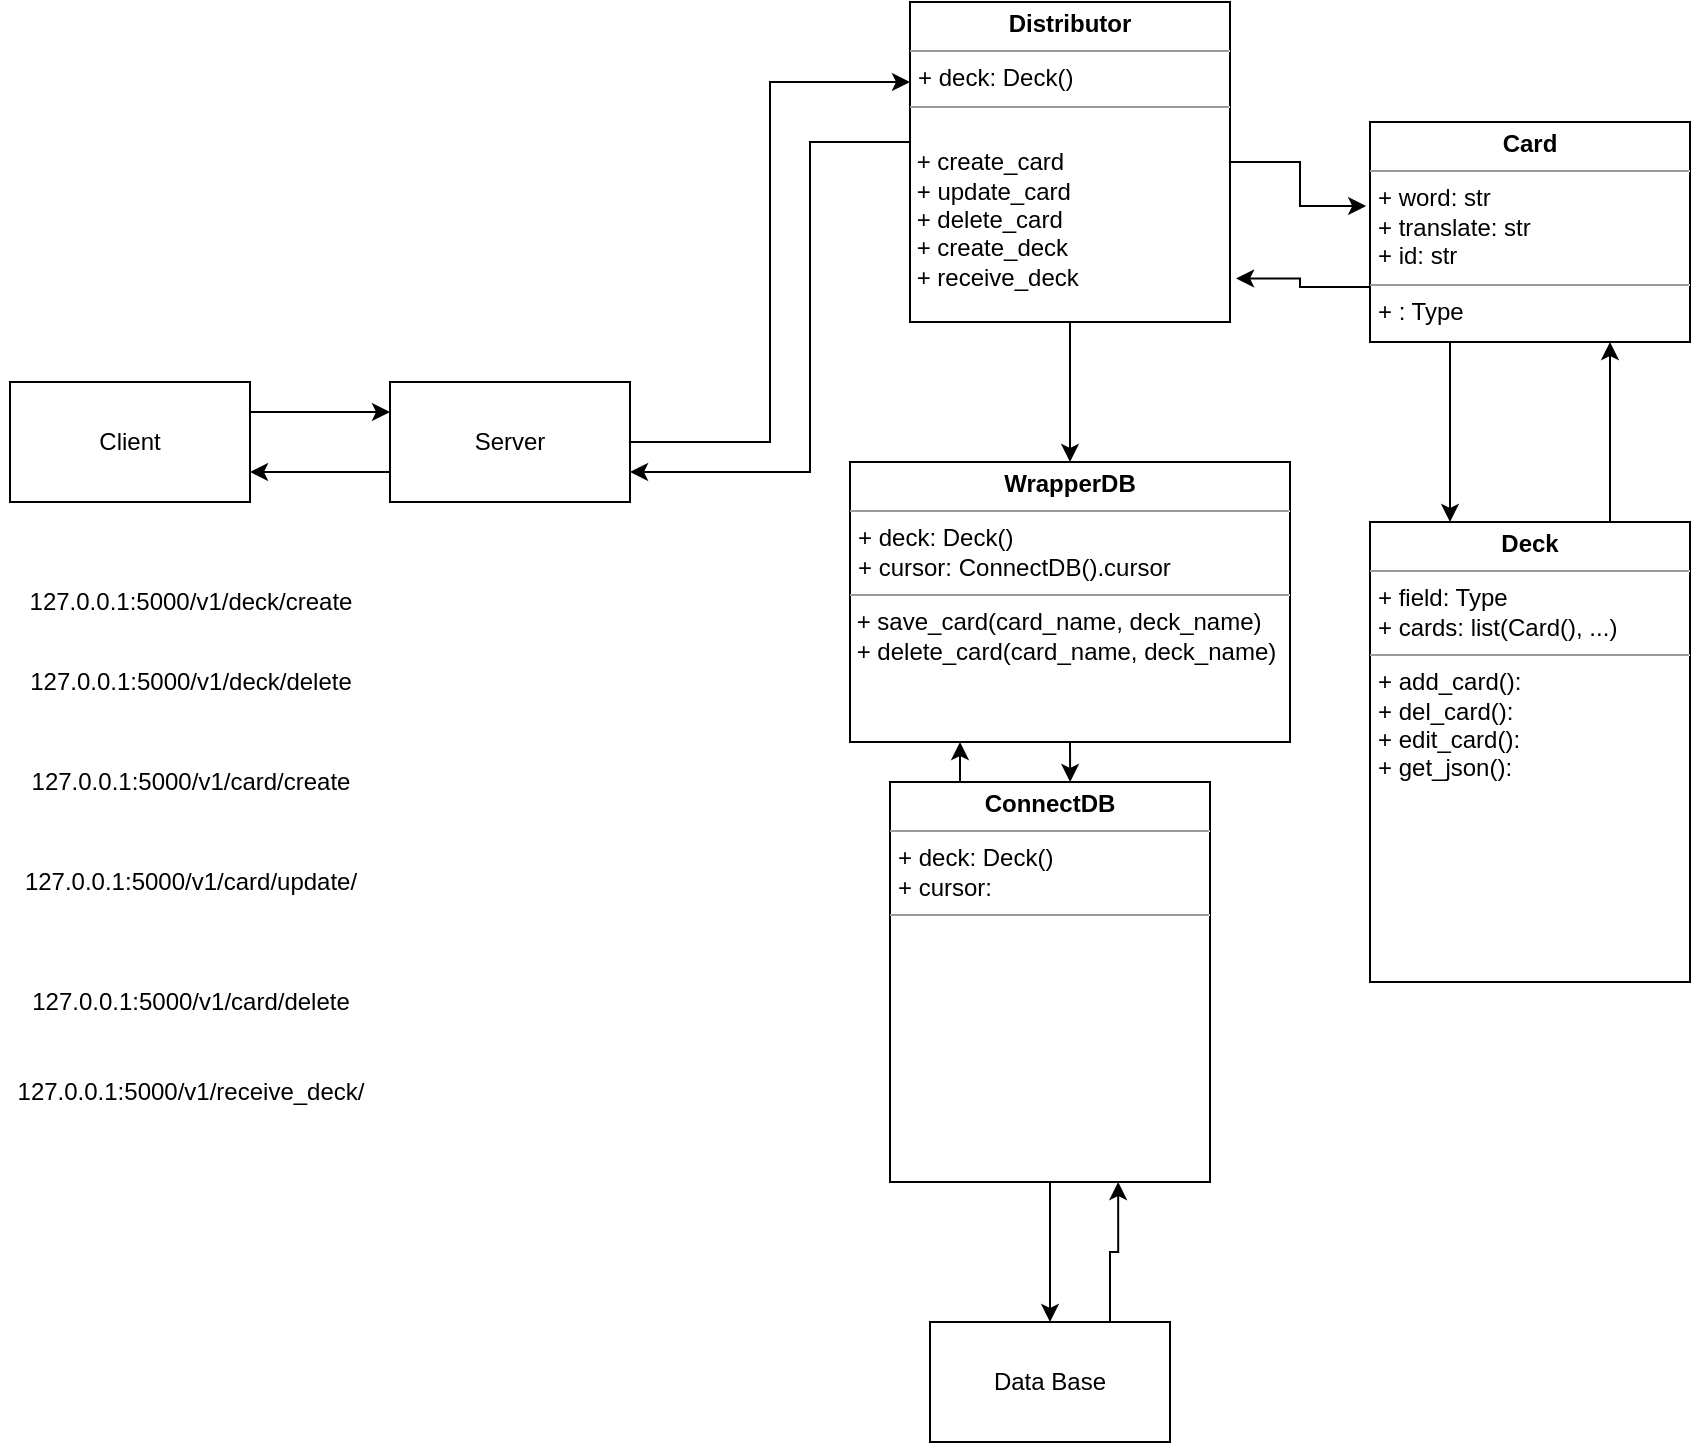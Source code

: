<mxfile version="13.0.3" type="device" pages="2"><diagram id="eucdo1neErXnphnK4hR0" name="Page-1"><mxGraphModel dx="1773" dy="619" grid="1" gridSize="10" guides="1" tooltips="1" connect="1" arrows="1" fold="1" page="1" pageScale="1" pageWidth="827" pageHeight="1169" math="0" shadow="0"><root><mxCell id="0"/><mxCell id="1" parent="0"/><mxCell id="wysW5aFnZcR9FsccUHIx-20" style="edgeStyle=orthogonalEdgeStyle;rounded=0;orthogonalLoop=1;jettySize=auto;html=1;exitX=0;exitY=0.75;exitDx=0;exitDy=0;entryX=1.019;entryY=0.864;entryDx=0;entryDy=0;entryPerimeter=0;" edge="1" parent="1" source="NTvZQlj3zjNL8in7DhiT-2" target="sybAFkDqW6h36PpO3waX-2"><mxGeometry relative="1" as="geometry"/></mxCell><mxCell id="wysW5aFnZcR9FsccUHIx-21" style="edgeStyle=orthogonalEdgeStyle;rounded=0;orthogonalLoop=1;jettySize=auto;html=1;exitX=0.25;exitY=1;exitDx=0;exitDy=0;entryX=0.25;entryY=0;entryDx=0;entryDy=0;" edge="1" parent="1" source="NTvZQlj3zjNL8in7DhiT-2" target="i8y_xNCt3jrmdnoxHZxu-2"><mxGeometry relative="1" as="geometry"/></mxCell><mxCell id="NTvZQlj3zjNL8in7DhiT-2" value="&lt;p style=&quot;margin: 0px ; margin-top: 4px ; text-align: center&quot;&gt;&lt;b&gt;Card&lt;/b&gt;&lt;/p&gt;&lt;hr size=&quot;1&quot;&gt;&lt;p style=&quot;margin: 0px ; margin-left: 4px&quot;&gt;+ word: str&lt;/p&gt;&lt;p style=&quot;margin: 0px ; margin-left: 4px&quot;&gt;+ translate: str&lt;/p&gt;&lt;p style=&quot;margin: 0px ; margin-left: 4px&quot;&gt;+ id: str&lt;/p&gt;&lt;hr size=&quot;1&quot;&gt;&lt;p style=&quot;margin: 0px ; margin-left: 4px&quot;&gt;+ : Type&lt;/p&gt;" style="verticalAlign=top;align=left;overflow=fill;fontSize=12;fontFamily=Helvetica;html=1;" parent="1" vertex="1"><mxGeometry x="630" y="90" width="160" height="110" as="geometry"/></mxCell><mxCell id="wysW5aFnZcR9FsccUHIx-22" style="edgeStyle=orthogonalEdgeStyle;rounded=0;orthogonalLoop=1;jettySize=auto;html=1;exitX=0.75;exitY=0;exitDx=0;exitDy=0;entryX=0.75;entryY=1;entryDx=0;entryDy=0;" edge="1" parent="1" source="i8y_xNCt3jrmdnoxHZxu-2" target="NTvZQlj3zjNL8in7DhiT-2"><mxGeometry relative="1" as="geometry"/></mxCell><mxCell id="i8y_xNCt3jrmdnoxHZxu-2" value="&lt;p style=&quot;margin: 0px ; margin-top: 4px ; text-align: center&quot;&gt;&lt;b&gt;Deck&lt;/b&gt;&lt;/p&gt;&lt;hr size=&quot;1&quot;&gt;&lt;p style=&quot;margin: 0px ; margin-left: 4px&quot;&gt;+ field: Type&lt;/p&gt;&lt;p style=&quot;margin: 0px ; margin-left: 4px&quot;&gt;+ cards: list(Card(), ...)&lt;/p&gt;&lt;hr size=&quot;1&quot;&gt;&lt;p style=&quot;margin: 0px ; margin-left: 4px&quot;&gt;+ add_card():&lt;/p&gt;&lt;p style=&quot;margin: 0px ; margin-left: 4px&quot;&gt;+ del_card():&lt;/p&gt;&lt;p style=&quot;margin: 0px ; margin-left: 4px&quot;&gt;+ edit_card():&lt;/p&gt;&lt;p style=&quot;margin: 0px ; margin-left: 4px&quot;&gt;+ get_json():&lt;/p&gt;" style="verticalAlign=top;align=left;overflow=fill;fontSize=12;fontFamily=Helvetica;html=1;" parent="1" vertex="1"><mxGeometry x="630" y="290" width="160" height="230" as="geometry"/></mxCell><mxCell id="wysW5aFnZcR9FsccUHIx-16" style="edgeStyle=orthogonalEdgeStyle;rounded=0;orthogonalLoop=1;jettySize=auto;html=1;exitX=0.5;exitY=1;exitDx=0;exitDy=0;" edge="1" parent="1" source="sybAFkDqW6h36PpO3waX-2" target="wysW5aFnZcR9FsccUHIx-1"><mxGeometry relative="1" as="geometry"/></mxCell><mxCell id="wysW5aFnZcR9FsccUHIx-18" style="edgeStyle=orthogonalEdgeStyle;rounded=0;orthogonalLoop=1;jettySize=auto;html=1;exitX=0;exitY=0.5;exitDx=0;exitDy=0;entryX=1;entryY=0.75;entryDx=0;entryDy=0;" edge="1" parent="1" source="sybAFkDqW6h36PpO3waX-2" target="wysW5aFnZcR9FsccUHIx-6"><mxGeometry relative="1" as="geometry"><Array as="points"><mxPoint x="350" y="100"/><mxPoint x="350" y="265"/></Array></mxGeometry></mxCell><mxCell id="wysW5aFnZcR9FsccUHIx-19" style="edgeStyle=orthogonalEdgeStyle;rounded=0;orthogonalLoop=1;jettySize=auto;html=1;exitX=1;exitY=0.5;exitDx=0;exitDy=0;entryX=-0.012;entryY=0.382;entryDx=0;entryDy=0;entryPerimeter=0;" edge="1" parent="1" source="sybAFkDqW6h36PpO3waX-2" target="NTvZQlj3zjNL8in7DhiT-2"><mxGeometry relative="1" as="geometry"/></mxCell><mxCell id="sybAFkDqW6h36PpO3waX-2" value="&lt;p style=&quot;margin: 4px 0px 0px ; text-align: center&quot;&gt;&lt;b&gt;Distributor&lt;/b&gt;&lt;/p&gt;&lt;hr size=&quot;1&quot;&gt;&lt;p style=&quot;margin: 0px 0px 0px 4px&quot;&gt;+ deck: Deck()&lt;/p&gt;&lt;hr size=&quot;1&quot;&gt;&lt;p style=&quot;margin: 0px 0px 0px 4px&quot;&gt;&lt;br&gt;&lt;/p&gt;&lt;span style=&quot;text-align: center&quot;&gt;&amp;nbsp;+ create_card&lt;br&gt;&amp;nbsp;+&amp;nbsp;&lt;/span&gt;&lt;span style=&quot;text-align: center&quot;&gt;update_card&lt;br&gt;&lt;/span&gt;&lt;span style=&quot;text-align: center&quot;&gt;&amp;nbsp;+ delete_card&lt;br&gt;&amp;nbsp;+ create_deck&lt;br&gt;&amp;nbsp;+ receive_deck&lt;br&gt;&lt;br&gt;&lt;/span&gt;" style="verticalAlign=top;align=left;overflow=fill;fontSize=12;fontFamily=Helvetica;html=1;" parent="1" vertex="1"><mxGeometry x="400" y="30" width="160" height="160" as="geometry"/></mxCell><mxCell id="wysW5aFnZcR9FsccUHIx-9" style="edgeStyle=orthogonalEdgeStyle;rounded=0;orthogonalLoop=1;jettySize=auto;html=1;exitX=0.5;exitY=1;exitDx=0;exitDy=0;entryX=0.5;entryY=0;entryDx=0;entryDy=0;" edge="1" parent="1" source="wC7Jd6kwsFq3zcoZZFFZ-1" target="wysW5aFnZcR9FsccUHIx-8"><mxGeometry relative="1" as="geometry"/></mxCell><mxCell id="wysW5aFnZcR9FsccUHIx-14" style="edgeStyle=orthogonalEdgeStyle;rounded=0;orthogonalLoop=1;jettySize=auto;html=1;exitX=0.25;exitY=0;exitDx=0;exitDy=0;entryX=0.25;entryY=1;entryDx=0;entryDy=0;" edge="1" parent="1" source="wC7Jd6kwsFq3zcoZZFFZ-1" target="wysW5aFnZcR9FsccUHIx-1"><mxGeometry relative="1" as="geometry"/></mxCell><mxCell id="wC7Jd6kwsFq3zcoZZFFZ-1" value="&lt;p style=&quot;margin: 0px ; margin-top: 4px ; text-align: center&quot;&gt;&lt;b&gt;ConnectDB&lt;/b&gt;&lt;/p&gt;&lt;hr size=&quot;1&quot;&gt;&lt;p style=&quot;margin: 0px ; margin-left: 4px&quot;&gt;+ deck: Deck()&lt;/p&gt;&lt;p style=&quot;margin: 0px ; margin-left: 4px&quot;&gt;+ cursor:&amp;nbsp;&lt;/p&gt;&lt;hr size=&quot;1&quot;&gt;&lt;p style=&quot;margin: 0px ; margin-left: 4px&quot;&gt;&lt;br&gt;&lt;/p&gt;" style="verticalAlign=top;align=left;overflow=fill;fontSize=12;fontFamily=Helvetica;html=1;" vertex="1" parent="1"><mxGeometry x="390" y="420" width="160" height="200" as="geometry"/></mxCell><mxCell id="wysW5aFnZcR9FsccUHIx-15" style="edgeStyle=orthogonalEdgeStyle;rounded=0;orthogonalLoop=1;jettySize=auto;html=1;exitX=0.5;exitY=1;exitDx=0;exitDy=0;entryX=0.563;entryY=0;entryDx=0;entryDy=0;entryPerimeter=0;" edge="1" parent="1" source="wysW5aFnZcR9FsccUHIx-1" target="wC7Jd6kwsFq3zcoZZFFZ-1"><mxGeometry relative="1" as="geometry"/></mxCell><mxCell id="wysW5aFnZcR9FsccUHIx-1" value="&lt;p style=&quot;margin: 4px 0px 0px ; text-align: center&quot;&gt;&lt;b&gt;WrapperDB&lt;/b&gt;&lt;/p&gt;&lt;hr size=&quot;1&quot;&gt;&lt;p style=&quot;margin: 0px 0px 0px 4px&quot;&gt;+ deck: Deck()&lt;/p&gt;&lt;p style=&quot;margin: 0px 0px 0px 4px&quot;&gt;+ cursor: ConnectDB().cursor&lt;/p&gt;&lt;hr size=&quot;1&quot;&gt;&lt;p style=&quot;margin: 0px 0px 0px 4px&quot;&gt;&lt;/p&gt;&lt;span style=&quot;text-align: center&quot;&gt;&amp;nbsp;+ save_card(card_name, deck_name)&lt;br&gt;&amp;nbsp;+ delete_card(card_name, deck_name)&lt;br&gt;&lt;br&gt;&lt;br&gt;&lt;/span&gt;" style="verticalAlign=top;align=left;overflow=fill;fontSize=12;fontFamily=Helvetica;html=1;" vertex="1" parent="1"><mxGeometry x="370" y="260" width="220" height="140" as="geometry"/></mxCell><mxCell id="wysW5aFnZcR9FsccUHIx-17" style="edgeStyle=orthogonalEdgeStyle;rounded=0;orthogonalLoop=1;jettySize=auto;html=1;exitX=1;exitY=0.5;exitDx=0;exitDy=0;entryX=0;entryY=0.25;entryDx=0;entryDy=0;" edge="1" parent="1" source="wysW5aFnZcR9FsccUHIx-6" target="sybAFkDqW6h36PpO3waX-2"><mxGeometry relative="1" as="geometry"/></mxCell><mxCell id="wysW5aFnZcR9FsccUHIx-25" style="edgeStyle=orthogonalEdgeStyle;rounded=0;orthogonalLoop=1;jettySize=auto;html=1;exitX=0;exitY=0.75;exitDx=0;exitDy=0;entryX=1;entryY=0.75;entryDx=0;entryDy=0;" edge="1" parent="1" source="wysW5aFnZcR9FsccUHIx-6" target="wysW5aFnZcR9FsccUHIx-23"><mxGeometry relative="1" as="geometry"/></mxCell><mxCell id="wysW5aFnZcR9FsccUHIx-6" value="Server" style="rounded=0;whiteSpace=wrap;html=1;" vertex="1" parent="1"><mxGeometry x="140" y="220" width="120" height="60" as="geometry"/></mxCell><mxCell id="wysW5aFnZcR9FsccUHIx-13" style="edgeStyle=orthogonalEdgeStyle;rounded=0;orthogonalLoop=1;jettySize=auto;html=1;exitX=0.75;exitY=0;exitDx=0;exitDy=0;entryX=0.713;entryY=1;entryDx=0;entryDy=0;entryPerimeter=0;" edge="1" parent="1" source="wysW5aFnZcR9FsccUHIx-8" target="wC7Jd6kwsFq3zcoZZFFZ-1"><mxGeometry relative="1" as="geometry"><mxPoint x="510" y="640" as="targetPoint"/></mxGeometry></mxCell><mxCell id="wysW5aFnZcR9FsccUHIx-8" value="Data Base" style="rounded=0;whiteSpace=wrap;html=1;" vertex="1" parent="1"><mxGeometry x="410" y="690" width="120" height="60" as="geometry"/></mxCell><mxCell id="wysW5aFnZcR9FsccUHIx-24" style="edgeStyle=orthogonalEdgeStyle;rounded=0;orthogonalLoop=1;jettySize=auto;html=1;exitX=1;exitY=0.25;exitDx=0;exitDy=0;entryX=0;entryY=0.25;entryDx=0;entryDy=0;" edge="1" parent="1" source="wysW5aFnZcR9FsccUHIx-23" target="wysW5aFnZcR9FsccUHIx-6"><mxGeometry relative="1" as="geometry"/></mxCell><mxCell id="wysW5aFnZcR9FsccUHIx-23" value="Client" style="rounded=0;whiteSpace=wrap;html=1;" vertex="1" parent="1"><mxGeometry x="-50" y="220" width="120" height="60" as="geometry"/></mxCell><mxCell id="XnjrlrT4u8piPQhCCXiu-2" value="127.0.0.1:5000/v1/deck/create" style="text;html=1;align=center;verticalAlign=middle;resizable=0;points=[];autosize=1;" vertex="1" parent="1"><mxGeometry x="-50" y="320" width="180" height="20" as="geometry"/></mxCell><mxCell id="aZZVpY4cJgxuz8zRKZb4-1" value="127.0.0.1:5000/v1/deck/delete" style="text;html=1;align=center;verticalAlign=middle;resizable=0;points=[];autosize=1;" vertex="1" parent="1"><mxGeometry x="-50" y="360" width="180" height="20" as="geometry"/></mxCell><mxCell id="_jdlsYeLBGhyyqIdNpy4-1" value="127.0.0.1:5000/v1/card/create" style="text;html=1;align=center;verticalAlign=middle;resizable=0;points=[];autosize=1;" vertex="1" parent="1"><mxGeometry x="-45" y="410" width="170" height="20" as="geometry"/></mxCell><mxCell id="_jdlsYeLBGhyyqIdNpy4-2" value="127.0.0.1:5000/v1/card/update/" style="text;html=1;align=center;verticalAlign=middle;resizable=0;points=[];autosize=1;" vertex="1" parent="1"><mxGeometry x="-50" y="460" width="180" height="20" as="geometry"/></mxCell><mxCell id="_jdlsYeLBGhyyqIdNpy4-3" value="127.0.0.1:5000/v1/card/delete" style="text;html=1;align=center;verticalAlign=middle;resizable=0;points=[];autosize=1;" vertex="1" parent="1"><mxGeometry x="-45" y="520" width="170" height="20" as="geometry"/></mxCell><mxCell id="jXqQr5kmhb5iDpeg4pld-1" value="127.0.0.1:5000/v1/receive_deck/" style="text;html=1;align=center;verticalAlign=middle;resizable=0;points=[];autosize=1;" vertex="1" parent="1"><mxGeometry x="-55" y="565" width="190" height="20" as="geometry"/></mxCell></root></mxGraphModel></diagram><diagram id="kuIz1HHznERP4AXnAwUQ" name="Page-2"><mxGraphModel dx="946" dy="619" grid="1" gridSize="10" guides="1" tooltips="1" connect="1" arrows="1" fold="1" page="1" pageScale="1" pageWidth="827" pageHeight="1169" math="0" shadow="0"><root><mxCell id="Dz6s-0cJWULefB3pAvsR-0"/><mxCell id="Dz6s-0cJWULefB3pAvsR-1" parent="Dz6s-0cJWULefB3pAvsR-0"/><mxCell id="Dz6s-0cJWULefB3pAvsR-2" value="" style="rounded=0;whiteSpace=wrap;html=1;" parent="Dz6s-0cJWULefB3pAvsR-1" vertex="1"><mxGeometry x="260" y="170" width="210" height="240" as="geometry"/></mxCell><mxCell id="q3lfp0yzJT2RA8fbRQdQ-3" value="&lt;ol&gt;&lt;li style=&quot;text-align: left&quot;&gt;&amp;nbsp;Создаём колоду&lt;/li&gt;&lt;li style=&quot;text-align: left&quot;&gt;Добавляем карты&lt;/li&gt;&lt;li style=&quot;text-align: left&quot;&gt;&lt;br&gt;&lt;/li&gt;&lt;li style=&quot;text-align: left&quot;&gt;&lt;br&gt;&lt;/li&gt;&lt;/ol&gt;" style="text;html=1;align=center;verticalAlign=middle;resizable=0;points=[];autosize=1;" parent="Dz6s-0cJWULefB3pAvsR-1" vertex="1"><mxGeometry x="505" y="176" width="160" height="90" as="geometry"/></mxCell><mxCell id="q3lfp0yzJT2RA8fbRQdQ-4" value="Создание:" style="text;html=1;align=center;verticalAlign=middle;resizable=0;points=[];autosize=1;" parent="Dz6s-0cJWULefB3pAvsR-1" vertex="1"><mxGeometry x="568" y="160" width="70" height="20" as="geometry"/></mxCell><mxCell id="q3lfp0yzJT2RA8fbRQdQ-5" value="Обучение:" style="text;html=1;align=center;verticalAlign=middle;resizable=0;points=[];autosize=1;" parent="Dz6s-0cJWULefB3pAvsR-1" vertex="1"><mxGeometry x="780" y="156" width="70" height="20" as="geometry"/></mxCell><mxCell id="q3lfp0yzJT2RA8fbRQdQ-6" value="&lt;ol&gt;&lt;li style=&quot;text-align: left&quot;&gt;Выбираем колоду&lt;/li&gt;&lt;li style=&quot;text-align: left&quot;&gt;Начинаем обучение&lt;/li&gt;&lt;li style=&quot;text-align: left&quot;&gt;Помечаем выученные карты&lt;/li&gt;&lt;/ol&gt;" style="text;html=1;align=center;verticalAlign=middle;resizable=0;points=[];autosize=1;" parent="Dz6s-0cJWULefB3pAvsR-1" vertex="1"><mxGeometry x="690" y="179" width="220" height="70" as="geometry"/></mxCell><mxCell id="mnxoC6d0SB4Nsjb3JOGz-7" style="edgeStyle=orthogonalEdgeStyle;rounded=0;orthogonalLoop=1;jettySize=auto;html=1;exitX=0;exitY=0;exitDx=0;exitDy=150;exitPerimeter=0;entryX=0.25;entryY=1;entryDx=0;entryDy=0;" parent="Dz6s-0cJWULefB3pAvsR-1" source="B_Y9WW8ybCvfJZKya5lz-0" target="mnxoC6d0SB4Nsjb3JOGz-4" edge="1"><mxGeometry relative="1" as="geometry"/></mxCell><mxCell id="B_Y9WW8ybCvfJZKya5lz-0" value="Server" style="verticalAlign=top;align=left;spacingTop=8;spacingLeft=2;spacingRight=12;shape=cube;size=10;direction=south;fontStyle=4;html=1;" parent="Dz6s-0cJWULefB3pAvsR-1" vertex="1"><mxGeometry x="580" y="610" width="310" height="270" as="geometry"/></mxCell><mxCell id="B_Y9WW8ybCvfJZKya5lz-2" style="edgeStyle=orthogonalEdgeStyle;rounded=0;orthogonalLoop=1;jettySize=auto;html=1;exitX=1;exitY=0.5;exitDx=0;exitDy=0;entryX=0;entryY=0;entryDx=140;entryDy=310;entryPerimeter=0;" parent="Dz6s-0cJWULefB3pAvsR-1" source="B_Y9WW8ybCvfJZKya5lz-1" target="B_Y9WW8ybCvfJZKya5lz-0" edge="1"><mxGeometry relative="1" as="geometry"/></mxCell><mxCell id="B_Y9WW8ybCvfJZKya5lz-1" value="Client" style="html=1;" parent="Dz6s-0cJWULefB3pAvsR-1" vertex="1"><mxGeometry x="238" y="700" width="110" height="100" as="geometry"/></mxCell><mxCell id="B_Y9WW8ybCvfJZKya5lz-3" value="колода" style="text;html=1;align=center;verticalAlign=middle;resizable=0;points=[];autosize=1;" parent="Dz6s-0cJWULefB3pAvsR-1" vertex="1"><mxGeometry x="422" y="716" width="60" height="20" as="geometry"/></mxCell><mxCell id="AekpED5HqiD7-3mBzQVM-0" value="127.0.0.1:5000/v1/receive_deck/" style="text;html=1;align=center;verticalAlign=middle;resizable=0;points=[];autosize=1;" parent="Dz6s-0cJWULefB3pAvsR-1" vertex="1"><mxGeometry x="385" y="676" width="190" height="20" as="geometry"/></mxCell><mxCell id="AekpED5HqiD7-3mBzQVM-1" value="json():{&quot;name_deck&quot;: &quot;animals&quot;, &lt;br&gt;&amp;nbsp; &amp;nbsp; &amp;nbsp; &amp;nbsp; &amp;nbsp; &amp;nbsp; &quot;user_name&quot;: &quot;bob&quot;, &lt;br&gt;&amp;nbsp; &amp;nbsp; &amp;nbsp; &amp;nbsp; &amp;nbsp; &amp;nbsp; &amp;nbsp;&quot;password&quot;: &quot;qwe123&quot;}" style="text;html=1;align=left;verticalAlign=middle;resizable=0;points=[];autosize=1;" parent="Dz6s-0cJWULefB3pAvsR-1" vertex="1"><mxGeometry x="385" y="600" width="180" height="50" as="geometry"/></mxCell><mxCell id="AekpED5HqiD7-3mBzQVM-3" value="Обучение" style="text;html=1;align=center;verticalAlign=middle;resizable=0;points=[];autosize=1;" parent="Dz6s-0cJWULefB3pAvsR-1" vertex="1"><mxGeometry x="278" y="560" width="70" height="20" as="geometry"/></mxCell><mxCell id="mnxoC6d0SB4Nsjb3JOGz-5" style="edgeStyle=orthogonalEdgeStyle;rounded=0;orthogonalLoop=1;jettySize=auto;html=1;exitX=0.75;exitY=1;exitDx=0;exitDy=0;" parent="Dz6s-0cJWULefB3pAvsR-1" source="mnxoC6d0SB4Nsjb3JOGz-0" target="mnxoC6d0SB4Nsjb3JOGz-4" edge="1"><mxGeometry relative="1" as="geometry"/></mxCell><mxCell id="mnxoC6d0SB4Nsjb3JOGz-0" value="Data Base" style="html=1;" parent="Dz6s-0cJWULefB3pAvsR-1" vertex="1"><mxGeometry x="700" y="400" width="110" height="50" as="geometry"/></mxCell><mxCell id="mnxoC6d0SB4Nsjb3JOGz-3" value="" style="endArrow=classic;html=1;entryX=1;entryY=0.75;entryDx=0;entryDy=0;" parent="Dz6s-0cJWULefB3pAvsR-1" target="B_Y9WW8ybCvfJZKya5lz-1" edge="1"><mxGeometry width="50" height="50" relative="1" as="geometry"><mxPoint x="579" y="775" as="sourcePoint"/><mxPoint x="720" y="570" as="targetPoint"/></mxGeometry></mxCell><mxCell id="mnxoC6d0SB4Nsjb3JOGz-6" style="edgeStyle=orthogonalEdgeStyle;rounded=0;orthogonalLoop=1;jettySize=auto;html=1;exitX=0.5;exitY=1;exitDx=0;exitDy=0;entryX=0;entryY=0.387;entryDx=0;entryDy=0;entryPerimeter=0;" parent="Dz6s-0cJWULefB3pAvsR-1" source="mnxoC6d0SB4Nsjb3JOGz-4" target="B_Y9WW8ybCvfJZKya5lz-0" edge="1"><mxGeometry relative="1" as="geometry"/></mxCell><mxCell id="mnxoC6d0SB4Nsjb3JOGz-8" style="edgeStyle=orthogonalEdgeStyle;rounded=0;orthogonalLoop=1;jettySize=auto;html=1;exitX=0.25;exitY=0;exitDx=0;exitDy=0;entryX=0.445;entryY=1.06;entryDx=0;entryDy=0;entryPerimeter=0;" parent="Dz6s-0cJWULefB3pAvsR-1" source="mnxoC6d0SB4Nsjb3JOGz-4" target="mnxoC6d0SB4Nsjb3JOGz-0" edge="1"><mxGeometry relative="1" as="geometry"/></mxCell><mxCell id="mnxoC6d0SB4Nsjb3JOGz-4" value="WrapperDB" style="rounded=0;whiteSpace=wrap;html=1;" parent="Dz6s-0cJWULefB3pAvsR-1" vertex="1"><mxGeometry x="710" y="520" width="120" height="40" as="geometry"/></mxCell><mxCell id="mnxoC6d0SB4Nsjb3JOGz-9" value="Deck()" style="text;html=1;align=center;verticalAlign=middle;resizable=0;points=[];autosize=1;" parent="Dz6s-0cJWULefB3pAvsR-1" vertex="1"><mxGeometry x="789" y="480" width="50" height="20" as="geometry"/></mxCell><mxCell id="CBBvmj8L8bABMIMSjLVS-0" value="json():&amp;nbsp; &amp;nbsp; &amp;nbsp;{&quot;cards&quot;: [{&quot;word&quot;: &quot;translate&quot;}, .... ]&lt;br&gt;&amp;nbsp; &amp;nbsp; &amp;nbsp; &amp;nbsp; &amp;nbsp; &amp;nbsp; &amp;nbsp; &amp;nbsp; &quot;name_deck&quot;: &quot;animals&quot;}" style="text;html=1;align=left;verticalAlign=middle;resizable=0;points=[];autosize=1;" parent="Dz6s-0cJWULefB3pAvsR-1" vertex="1"><mxGeometry x="320" y="825" width="250" height="30" as="geometry"/></mxCell><mxCell id="CBBvmj8L8bABMIMSjLVS-1" style="edgeStyle=orthogonalEdgeStyle;rounded=0;orthogonalLoop=1;jettySize=auto;html=1;exitX=0;exitY=0;exitDx=0;exitDy=150;exitPerimeter=0;entryX=0.25;entryY=1;entryDx=0;entryDy=0;" parent="Dz6s-0cJWULefB3pAvsR-1" source="CBBvmj8L8bABMIMSjLVS-2" target="CBBvmj8L8bABMIMSjLVS-14" edge="1"><mxGeometry relative="1" as="geometry"/></mxCell><mxCell id="CBBvmj8L8bABMIMSjLVS-2" value="Server" style="verticalAlign=top;align=left;spacingTop=8;spacingLeft=2;spacingRight=12;shape=cube;size=10;direction=south;fontStyle=4;html=1;" parent="Dz6s-0cJWULefB3pAvsR-1" vertex="1"><mxGeometry x="1362" y="620" width="310" height="270" as="geometry"/></mxCell><mxCell id="CBBvmj8L8bABMIMSjLVS-3" style="edgeStyle=orthogonalEdgeStyle;rounded=0;orthogonalLoop=1;jettySize=auto;html=1;exitX=1;exitY=0.5;exitDx=0;exitDy=0;entryX=0;entryY=0;entryDx=140;entryDy=310;entryPerimeter=0;" parent="Dz6s-0cJWULefB3pAvsR-1" source="CBBvmj8L8bABMIMSjLVS-4" target="CBBvmj8L8bABMIMSjLVS-2" edge="1"><mxGeometry relative="1" as="geometry"/></mxCell><mxCell id="CBBvmj8L8bABMIMSjLVS-4" value="Client" style="html=1;" parent="Dz6s-0cJWULefB3pAvsR-1" vertex="1"><mxGeometry x="1020" y="710" width="110" height="100" as="geometry"/></mxCell><mxCell id="CBBvmj8L8bABMIMSjLVS-5" value="колода" style="text;html=1;align=center;verticalAlign=middle;resizable=0;points=[];autosize=1;" parent="Dz6s-0cJWULefB3pAvsR-1" vertex="1"><mxGeometry x="1204" y="726" width="60" height="20" as="geometry"/></mxCell><mxCell id="CBBvmj8L8bABMIMSjLVS-6" value="127.0.0.1:5000/v1/deck/create" style="text;html=1;align=center;verticalAlign=middle;resizable=0;points=[];autosize=1;" parent="Dz6s-0cJWULefB3pAvsR-1" vertex="1"><mxGeometry x="1144" y="890" width="180" height="20" as="geometry"/></mxCell><mxCell id="CBBvmj8L8bABMIMSjLVS-7" value="json():{&quot;name_deck&quot;: &quot;animals&quot;, &lt;br&gt;&amp;nbsp; &amp;nbsp; &amp;nbsp; &amp;nbsp; &amp;nbsp; &amp;nbsp; &quot;user_name&quot;: &quot;bob&quot;, &lt;br&gt;&amp;nbsp; &amp;nbsp; &amp;nbsp; &amp;nbsp; &amp;nbsp; &amp;nbsp; &amp;nbsp;&quot;password&quot;: &quot;qwe123&quot;}" style="text;html=1;align=left;verticalAlign=middle;resizable=0;points=[];autosize=1;" parent="Dz6s-0cJWULefB3pAvsR-1" vertex="1"><mxGeometry x="1167" y="610" width="180" height="50" as="geometry"/></mxCell><mxCell id="CBBvmj8L8bABMIMSjLVS-8" value="Cоздание" style="text;html=1;align=center;verticalAlign=middle;resizable=0;points=[];autosize=1;" parent="Dz6s-0cJWULefB3pAvsR-1" vertex="1"><mxGeometry x="1060" y="570" width="70" height="20" as="geometry"/></mxCell><mxCell id="CBBvmj8L8bABMIMSjLVS-9" style="edgeStyle=orthogonalEdgeStyle;rounded=0;orthogonalLoop=1;jettySize=auto;html=1;exitX=0.75;exitY=1;exitDx=0;exitDy=0;" parent="Dz6s-0cJWULefB3pAvsR-1" source="CBBvmj8L8bABMIMSjLVS-10" target="CBBvmj8L8bABMIMSjLVS-14" edge="1"><mxGeometry relative="1" as="geometry"/></mxCell><mxCell id="CBBvmj8L8bABMIMSjLVS-10" value="Data Base" style="html=1;" parent="Dz6s-0cJWULefB3pAvsR-1" vertex="1"><mxGeometry x="1482" y="410" width="110" height="50" as="geometry"/></mxCell><mxCell id="CBBvmj8L8bABMIMSjLVS-11" value="" style="endArrow=classic;html=1;entryX=1;entryY=0.75;entryDx=0;entryDy=0;" parent="Dz6s-0cJWULefB3pAvsR-1" target="CBBvmj8L8bABMIMSjLVS-4" edge="1"><mxGeometry width="50" height="50" relative="1" as="geometry"><mxPoint x="1361" y="785" as="sourcePoint"/><mxPoint x="1502" y="580" as="targetPoint"/></mxGeometry></mxCell><mxCell id="CBBvmj8L8bABMIMSjLVS-12" style="edgeStyle=orthogonalEdgeStyle;rounded=0;orthogonalLoop=1;jettySize=auto;html=1;exitX=0.5;exitY=1;exitDx=0;exitDy=0;entryX=0;entryY=0.387;entryDx=0;entryDy=0;entryPerimeter=0;" parent="Dz6s-0cJWULefB3pAvsR-1" source="CBBvmj8L8bABMIMSjLVS-14" target="CBBvmj8L8bABMIMSjLVS-2" edge="1"><mxGeometry relative="1" as="geometry"/></mxCell><mxCell id="CBBvmj8L8bABMIMSjLVS-13" style="edgeStyle=orthogonalEdgeStyle;rounded=0;orthogonalLoop=1;jettySize=auto;html=1;exitX=0.25;exitY=0;exitDx=0;exitDy=0;entryX=0.445;entryY=1.06;entryDx=0;entryDy=0;entryPerimeter=0;" parent="Dz6s-0cJWULefB3pAvsR-1" source="CBBvmj8L8bABMIMSjLVS-14" target="CBBvmj8L8bABMIMSjLVS-10" edge="1"><mxGeometry relative="1" as="geometry"/></mxCell><mxCell id="CBBvmj8L8bABMIMSjLVS-14" value="WrapperDB" style="rounded=0;whiteSpace=wrap;html=1;" parent="Dz6s-0cJWULefB3pAvsR-1" vertex="1"><mxGeometry x="1492" y="530" width="120" height="40" as="geometry"/></mxCell><mxCell id="CBBvmj8L8bABMIMSjLVS-15" value="Deck()" style="text;html=1;align=center;verticalAlign=middle;resizable=0;points=[];autosize=1;" parent="Dz6s-0cJWULefB3pAvsR-1" vertex="1"><mxGeometry x="1571" y="490" width="50" height="20" as="geometry"/></mxCell><mxCell id="CBBvmj8L8bABMIMSjLVS-16" value="json():&amp;nbsp; &amp;nbsp; &amp;nbsp;{&quot;word&quot;: &quot;translate&quot;}&lt;br&gt;&amp;nbsp; &amp;nbsp; &amp;nbsp; &amp;nbsp; &amp;nbsp; &amp;nbsp; &amp;nbsp; &amp;nbsp; &quot;name_deck&quot;: &quot;animals&quot;}" style="text;html=1;align=left;verticalAlign=middle;resizable=0;points=[];autosize=1;" parent="Dz6s-0cJWULefB3pAvsR-1" vertex="1"><mxGeometry x="1035" y="1040" width="200" height="30" as="geometry"/></mxCell><mxCell id="CBBvmj8L8bABMIMSjLVS-33" value="127.0.0.1:5000/v1/card/create" style="text;html=1;align=center;verticalAlign=middle;resizable=0;points=[];autosize=1;" parent="Dz6s-0cJWULefB3pAvsR-1" vertex="1"><mxGeometry x="1075" y="1010" width="170" height="20" as="geometry"/></mxCell><mxCell id="CBBvmj8L8bABMIMSjLVS-35" value="127.0.0.1:5000/v1/card/update/" style="text;html=1;align=center;verticalAlign=middle;resizable=0;points=[];autosize=1;" parent="Dz6s-0cJWULefB3pAvsR-1" vertex="1"><mxGeometry x="1302" y="1010" width="180" height="20" as="geometry"/></mxCell><mxCell id="CBBvmj8L8bABMIMSjLVS-36" value="json():&amp;nbsp; &amp;nbsp; &amp;nbsp;{&quot;title&quot;:'cat'}&lt;br&gt;&amp;nbsp; &amp;nbsp; &amp;nbsp; &amp;nbsp; &amp;nbsp; &amp;nbsp; &amp;nbsp; &amp;nbsp; &quot;name_deck&quot;: &quot;animals&quot;&lt;br&gt;&amp;nbsp; &amp;nbsp; &amp;nbsp; &amp;nbsp; &amp;nbsp; &amp;nbsp; &amp;nbsp; &amp;nbsp; &amp;nbsp;&quot;name_ru&quot;&lt;br&gt;&amp;nbsp; &amp;nbsp; &amp;nbsp; &amp;nbsp; &amp;nbsp; &amp;nbsp; &amp;nbsp; &amp;nbsp; &amp;nbsp; &quot;name_en&quot;}" style="text;html=1;align=left;verticalAlign=middle;resizable=0;points=[];autosize=1;" parent="Dz6s-0cJWULefB3pAvsR-1" vertex="1"><mxGeometry x="1292" y="1035" width="200" height="60" as="geometry"/></mxCell><mxCell id="CBBvmj8L8bABMIMSjLVS-37" value="127.0.0.1:5000/v1/deck/delete" style="text;html=1;align=center;verticalAlign=middle;resizable=0;points=[];autosize=1;" parent="Dz6s-0cJWULefB3pAvsR-1" vertex="1"><mxGeometry x="1144" y="920" width="180" height="20" as="geometry"/></mxCell><mxCell id="CBBvmj8L8bABMIMSjLVS-38" value="127.0.0.1:5000/v1/card/delete" style="text;html=1;align=center;verticalAlign=middle;resizable=0;points=[];autosize=1;" parent="Dz6s-0cJWULefB3pAvsR-1" vertex="1"><mxGeometry x="1530" y="1010" width="170" height="20" as="geometry"/></mxCell></root></mxGraphModel></diagram></mxfile>
